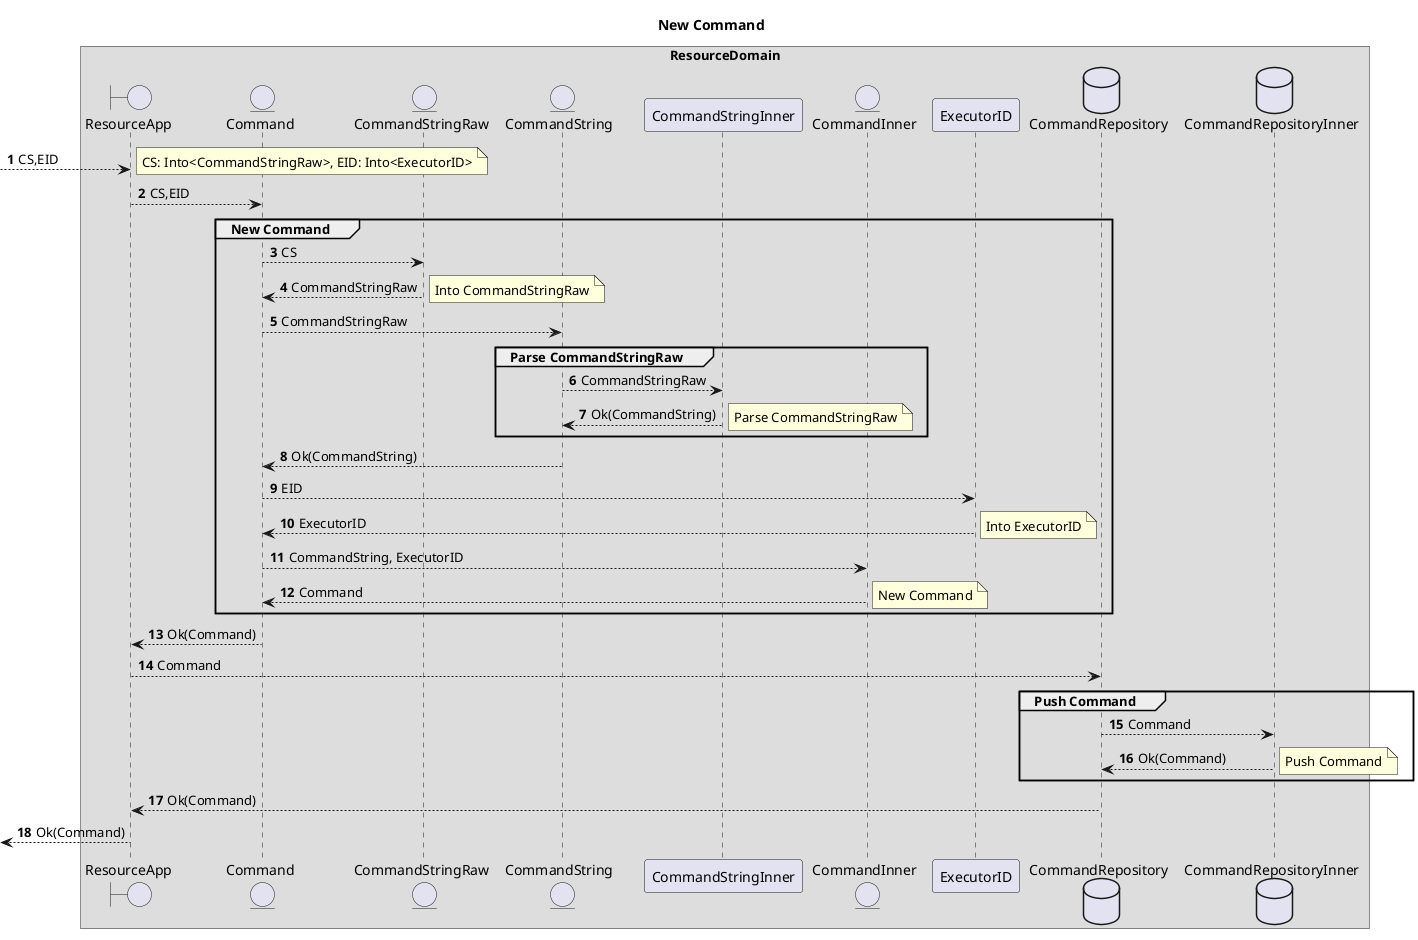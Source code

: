 @startuml
title New Command
autonumber

boundary ResourceApp
entity Command
entity CommandInner
entity CommandStringRaw
entity CommandString
database CommandRepository
database CommandRepositoryInner

box ResourceDomain
    participant ResourceApp
    participant Command
    participant CommandStringRaw
    participant CommandString
    participant CommandStringInner
    participant CommandInner
    participant ExecutorID
    participant CommandRepository
    participant CommandRepositoryInner
end box

--> ResourceApp : CS,EID
note right: CS: Into<CommandStringRaw>, EID: Into<ExecutorID>
ResourceApp --> Command : CS,EID
group New Command
    Command --> CommandStringRaw : CS
    Command <-- CommandStringRaw : CommandStringRaw
    note right: Into CommandStringRaw
    Command --> CommandString : CommandStringRaw
    group Parse CommandStringRaw
        CommandString --> CommandStringInner : CommandStringRaw
        CommandString <-- CommandStringInner : Ok(CommandString)
        note right: Parse CommandStringRaw
    end
    Command <-- CommandString : Ok(CommandString)
    Command --> ExecutorID : EID
    Command <-- ExecutorID : ExecutorID
    note right: Into ExecutorID
    Command --> CommandInner : CommandString, ExecutorID
    Command <-- CommandInner : Command
    note right: New Command
end
ResourceApp <-- Command : Ok(Command)
ResourceApp --> CommandRepository : Command
group Push Command
    CommandRepository --> CommandRepositoryInner : Command
    CommandRepository <-- CommandRepositoryInner : Ok(Command)
    note right: Push Command
end
ResourceApp <-- CommandRepository : Ok(Command)
<-- ResourceApp : Ok(Command)

@enduml